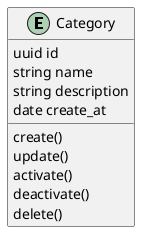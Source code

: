 @startuml 

entity Category

Category : uuid id 
Category : string name 
Category : string description 
Category : date create_at 

Category : create()
Category : update()
Category : activate()
Category : deactivate()
Category : delete()


@enduml